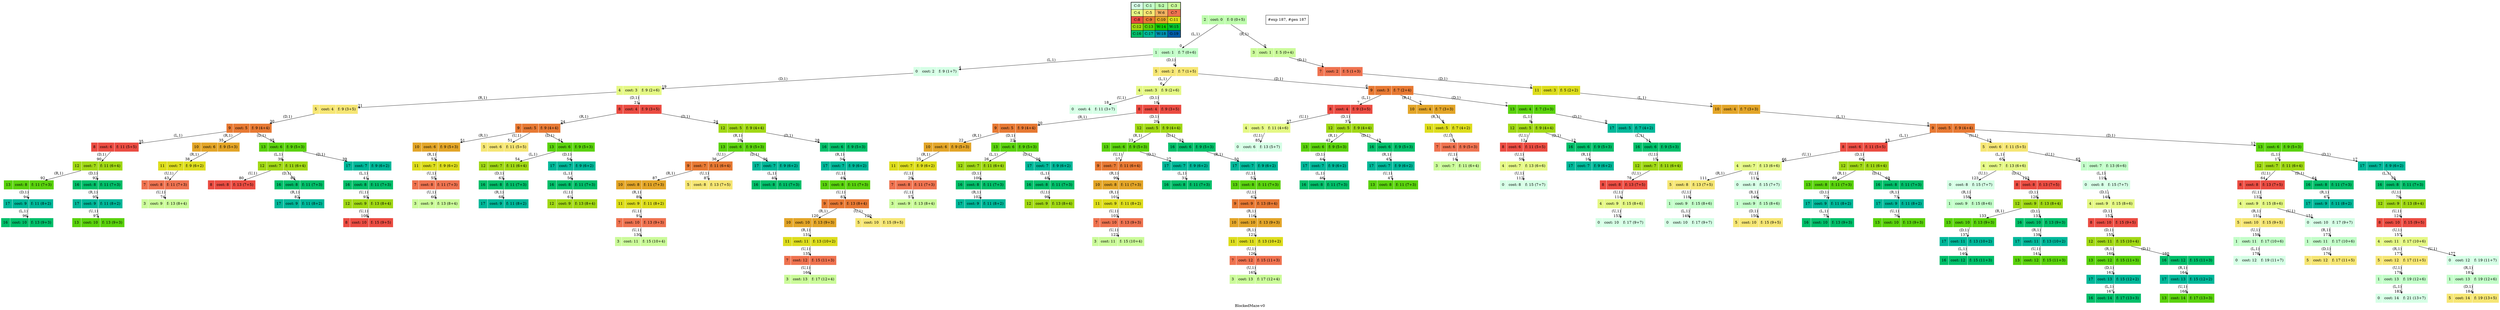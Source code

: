digraph BlockedMaze { label="BlockedMaze-v0"
subgraph MAP {label=Map;map [shape=plaintext label=<<table border="1" cellpadding="5" cellspacing="0" cellborder="1"><tr><td bgcolor="0.39803922 0.15947579 0.99679532 1.        ">C:0</td><td bgcolor="0.35098039 0.23194764 0.99315867 1.        ">C:1</td><td bgcolor="0.29607843 0.31486959 0.98720184 1.        ">S:2</td><td bgcolor="0.24901961 0.38410575 0.98063477 1.        ">C:3</td></tr><tr><td bgcolor="0.19411765 0.46220388 0.97128103 1.        ">C:4</td><td bgcolor="0.14705882 0.52643216 0.96182564 1.        ">C:5</td><td bgcolor="0.09215686 0.59770746 0.94913494 1.        ">W:6</td><td bgcolor="0.0372549  0.66454018 0.93467977 1.        ">C:7</td></tr><tr><td bgcolor="0.00980392 0.71791192 0.92090552 1.        ">C:8</td><td bgcolor="0.06470588 0.77520398 0.9032472  1.        ">C:9</td><td bgcolor="0.11176471 0.81974048 0.88677369 1.        ">C:10</td><td bgcolor="0.16666667 0.8660254  0.8660254  1.        ">C:11</td></tr><tr><td bgcolor="0.21372549 0.9005867  0.84695821 1.        ">C:12</td><td bgcolor="0.26862745 0.93467977 0.82325295 1.        ">C:13</td><td bgcolor="0.32352941 0.96182564 0.79801723 1.        ">W:14</td><td bgcolor="0.37058824 0.97940977 0.77520398 1.        ">W:15</td></tr><tr><td bgcolor="0.4254902  0.99315867 0.74725253 1.        ">C:16</td><td bgcolor="0.47254902 0.99907048 0.72218645 1.        ">C:17</td><td bgcolor="0.52745098 0.99907048 0.69169844 1.        ">W:18</td><td bgcolor="0.5745098  0.99315867 0.66454018 1.        ">G:19</td></tr></table>>]} 
nodesep=1 ranksep=0.5 node [shape=record] edge [arrowsize=0.7] 
"0_2" [label="<f0>2 |<f1> cost: 0 |<f2> f: 0 (0+5)", style=filled color=white fillcolor="0.29607843 0.31486959 0.98720184 1.        "]
"0_2.1-0" [label="<f0>1 |<f1> cost: 1 |<f2> f: 7 (0+6)", style=filled color=white fillcolor="0.35098039 0.23194764 0.99315867 1.        "] "0_2" -> "0_2.1-0" [xlabel="(L,1)" headlabel=0]; 
"0_2.3-1" [label="<f0>3 |<f1> cost: 1 |<f2> f: 5 (0+4)", style=filled color=white fillcolor="0.24901961 0.38410575 0.98063477 1.        "] "0_2" -> "0_2.3-1" [xlabel="(R,1)" headlabel=0]; 
"0_2.3.7-3" [label="<f0>7 |<f1> cost: 2 |<f2> f: 5 (1+3)", style=filled color=white fillcolor="0.0372549  0.66454018 0.93467977 1.        "] "0_2.3-1" -> "0_2.3.7-3" [xlabel="(D,1)" headlabel=1]; 
"0_2.3.7.11-3" [label="<f0>11 |<f1> cost: 3 |<f2> f: 5 (2+2)", style=filled color=white fillcolor="0.16666667 0.8660254  0.8660254  1.        "] "0_2.3.7-3" -> "0_2.3.7.11-3" [xlabel="(D,1)" headlabel=2]; 
"0_2.3.7.11.10-0" [label="<f0>10 |<f1> cost: 4 |<f2> f: 7 (3+3)", style=filled color=white fillcolor="0.11176471 0.81974048 0.88677369 1.        "] "0_2.3.7.11-3" -> "0_2.3.7.11.10-0" [xlabel="(L,1)" headlabel=3]; 
"0_2.1.0-0" [label="<f0>0 |<f1> cost: 2 |<f2> f: 9 (1+7)", style=filled color=white fillcolor="0.39803922 0.15947579 0.99679532 1.        "] "0_2.1-0" -> "0_2.1.0-0" [xlabel="(L,1)" headlabel=4]; 
"0_2.1.5-3" [label="<f0>5 |<f1> cost: 2 |<f2> f: 7 (1+5)", style=filled color=white fillcolor="0.14705882 0.52643216 0.96182564 1.        "] "0_2.1-0" -> "0_2.1.5-3" [xlabel="(D,1)" headlabel=4]; 
"0_2.3.7.11.10.9-0" [label="<f0>9 |<f1> cost: 5 |<f2> f: 9 (4+4)", style=filled color=white fillcolor="0.06470588 0.77520398 0.9032472  1.        "] "0_2.3.7.11.10-0" -> "0_2.3.7.11.10.9-0" [xlabel="(L,1)" headlabel=5]; 
"0_2.1.5.4-0" [label="<f0>4 |<f1> cost: 3 |<f2> f: 9 (2+6)", style=filled color=white fillcolor="0.19411765 0.46220388 0.97128103 1.        "] "0_2.1.5-3" -> "0_2.1.5.4-0" [xlabel="(L,1)" headlabel=6]; 
"0_2.1.5.9-3" [label="<f0>9 |<f1> cost: 3 |<f2> f: 7 (2+4)", style=filled color=white fillcolor="0.06470588 0.77520398 0.9032472  1.        "] "0_2.1.5-3" -> "0_2.1.5.9-3" [xlabel="(D,1)" headlabel=6]; 
"0_2.1.5.9.8-0" [label="<f0>8 |<f1> cost: 4 |<f2> f: 9 (3+5)", style=filled color=white fillcolor="0.00980392 0.71791192 0.92090552 1.        "] "0_2.1.5.9-3" -> "0_2.1.5.9.8-0" [xlabel="(L,1)" headlabel=7]; 
"0_2.1.5.9.10-1" [label="<f0>10 |<f1> cost: 4 |<f2> f: 7 (3+3)", style=filled color=white fillcolor="0.11176471 0.81974048 0.88677369 1.        "] "0_2.1.5.9-3" -> "0_2.1.5.9.10-1" [xlabel="(R,1)" headlabel=7]; 
"0_2.1.5.9.13-3" [label="<f0>13 |<f1> cost: 4 |<f2> f: 7 (3+3)", style=filled color=white fillcolor="0.26862745 0.93467977 0.82325295 1.        "] "0_2.1.5.9-3" -> "0_2.1.5.9.13-3" [xlabel="(D,1)" headlabel=7]; 
"0_2.1.5.9.10.11-1" [label="<f0>11 |<f1> cost: 5 |<f2> f: 7 (4+2)", style=filled color=white fillcolor="0.16666667 0.8660254  0.8660254  1.        "] "0_2.1.5.9.10-1" -> "0_2.1.5.9.10.11-1" [xlabel="(R,1)" headlabel=8]; 
"0_2.1.5.9.13.12-0" [label="<f0>12 |<f1> cost: 5 |<f2> f: 9 (4+4)", style=filled color=white fillcolor="0.21372549 0.9005867  0.84695821 1.        "] "0_2.1.5.9.13-3" -> "0_2.1.5.9.13.12-0" [xlabel="(L,1)" headlabel=9]; 
"0_2.1.5.9.13.17-3" [label="<f0>17 |<f1> cost: 5 |<f2> f: 7 (4+2)", style=filled color=white fillcolor="0.47254902 0.99907048 0.72218645 1.        "] "0_2.1.5.9.13-3" -> "0_2.1.5.9.13.17-3" [xlabel="(D,1)" headlabel=9]; 
"0_2.1.5.9.10.11.7-2" [label="<f0>7 |<f1> cost: 6 |<f2> f: 9 (5+3)", style=filled color=white fillcolor="0.0372549  0.66454018 0.93467977 1.        "] "0_2.1.5.9.10.11-1" -> "0_2.1.5.9.10.11.7-2" [xlabel="(U,1)" headlabel=10]; 
"0_2.1.5.9.13.17.16-0" [label="<f0>16 |<f1> cost: 6 |<f2> f: 9 (5+3)", style=filled color=white fillcolor="0.4254902  0.99315867 0.74725253 1.        "] "0_2.1.5.9.13.17-3" -> "0_2.1.5.9.13.17.16-0" [xlabel="(L,1)" headlabel=11]; 
"0_2.1.5.9.13.12.8-2" [label="<f0>8 |<f1> cost: 6 |<f2> f: 11 (5+5)", style=filled color=white fillcolor="0.00980392 0.71791192 0.92090552 1.        "] "0_2.1.5.9.13.12-0" -> "0_2.1.5.9.13.12.8-2" [xlabel="(U,1)" headlabel=12]; 
"0_2.1.5.9.13.12.16-3" [label="<f0>16 |<f1> cost: 6 |<f2> f: 9 (5+3)", style=filled color=white fillcolor="0.4254902  0.99315867 0.74725253 1.        "] "0_2.1.5.9.13.12-0" -> "0_2.1.5.9.13.12.16-3" [xlabel="(D,1)" headlabel=12]; 
"0_2.3.7.11.10.9.8-0" [label="<f0>8 |<f1> cost: 6 |<f2> f: 11 (5+5)", style=filled color=white fillcolor="0.00980392 0.71791192 0.92090552 1.        "] "0_2.3.7.11.10.9-0" -> "0_2.3.7.11.10.9.8-0" [xlabel="(L,1)" headlabel=13]; 
"0_2.3.7.11.10.9.5-2" [label="<f0>5 |<f1> cost: 6 |<f2> f: 11 (5+5)", style=filled color=white fillcolor="0.14705882 0.52643216 0.96182564 1.        "] "0_2.3.7.11.10.9-0" -> "0_2.3.7.11.10.9.5-2" [xlabel="(U,1)" headlabel=13]; 
"0_2.3.7.11.10.9.13-3" [label="<f0>13 |<f1> cost: 6 |<f2> f: 9 (5+3)", style=filled color=white fillcolor="0.26862745 0.93467977 0.82325295 1.        "] "0_2.3.7.11.10.9-0" -> "0_2.3.7.11.10.9.13-3" [xlabel="(D,1)" headlabel=13]; 
"0_2.1.5.9.10.11.7.3-2" [label="<f0>3 |<f1> cost: 7 |<f2> f: 11 (6+4)", style=filled color=white fillcolor="0.24901961 0.38410575 0.98063477 1.        "] "0_2.1.5.9.10.11.7-2" -> "0_2.1.5.9.10.11.7.3-2" [xlabel="(U,1)" headlabel=14]; 
"0_2.1.5.9.13.17.16.12-2" [label="<f0>12 |<f1> cost: 7 |<f2> f: 11 (6+4)", style=filled color=white fillcolor="0.21372549 0.9005867  0.84695821 1.        "] "0_2.1.5.9.13.17.16-0" -> "0_2.1.5.9.13.17.16.12-2" [xlabel="(U,1)" headlabel=15]; 
"0_2.1.5.9.13.12.16.17-1" [label="<f0>17 |<f1> cost: 7 |<f2> f: 9 (6+2)", style=filled color=white fillcolor="0.47254902 0.99907048 0.72218645 1.        "] "0_2.1.5.9.13.12.16-3" -> "0_2.1.5.9.13.12.16.17-1" [xlabel="(R,1)" headlabel=16]; 
"0_2.3.7.11.10.9.13.12-0" [label="<f0>12 |<f1> cost: 7 |<f2> f: 11 (6+4)", style=filled color=white fillcolor="0.21372549 0.9005867  0.84695821 1.        "] "0_2.3.7.11.10.9.13-3" -> "0_2.3.7.11.10.9.13.12-0" [xlabel="(L,1)" headlabel=17]; 
"0_2.3.7.11.10.9.13.17-3" [label="<f0>17 |<f1> cost: 7 |<f2> f: 9 (6+2)", style=filled color=white fillcolor="0.47254902 0.99907048 0.72218645 1.        "] "0_2.3.7.11.10.9.13-3" -> "0_2.3.7.11.10.9.13.17-3" [xlabel="(D,1)" headlabel=17]; 
"0_2.1.5.4.0-2" [label="<f0>0 |<f1> cost: 4 |<f2> f: 11 (3+7)", style=filled color=white fillcolor="0.39803922 0.15947579 0.99679532 1.        "] "0_2.1.5.4-0" -> "0_2.1.5.4.0-2" [xlabel="(U,1)" headlabel=18]; 
"0_2.1.5.4.8-3" [label="<f0>8 |<f1> cost: 4 |<f2> f: 9 (3+5)", style=filled color=white fillcolor="0.00980392 0.71791192 0.92090552 1.        "] "0_2.1.5.4-0" -> "0_2.1.5.4.8-3" [xlabel="(D,1)" headlabel=18]; 
"0_2.1.0.4-3" [label="<f0>4 |<f1> cost: 3 |<f2> f: 9 (2+6)", style=filled color=white fillcolor="0.19411765 0.46220388 0.97128103 1.        "] "0_2.1.0-0" -> "0_2.1.0.4-3" [xlabel="(D,1)" headlabel=19]; 
"0_2.1.5.4.8.9-1" [label="<f0>9 |<f1> cost: 5 |<f2> f: 9 (4+4)", style=filled color=white fillcolor="0.06470588 0.77520398 0.9032472  1.        "] "0_2.1.5.4.8-3" -> "0_2.1.5.4.8.9-1" [xlabel="(R,1)" headlabel=20]; 
"0_2.1.5.4.8.12-3" [label="<f0>12 |<f1> cost: 5 |<f2> f: 9 (4+4)", style=filled color=white fillcolor="0.21372549 0.9005867  0.84695821 1.        "] "0_2.1.5.4.8-3" -> "0_2.1.5.4.8.12-3" [xlabel="(D,1)" headlabel=20]; 
"0_2.1.0.4.5-1" [label="<f0>5 |<f1> cost: 4 |<f2> f: 9 (3+5)", style=filled color=white fillcolor="0.14705882 0.52643216 0.96182564 1.        "] "0_2.1.0.4-3" -> "0_2.1.0.4.5-1" [xlabel="(R,1)" headlabel=21]; 
"0_2.1.0.4.8-3" [label="<f0>8 |<f1> cost: 4 |<f2> f: 9 (3+5)", style=filled color=white fillcolor="0.00980392 0.71791192 0.92090552 1.        "] "0_2.1.0.4-3" -> "0_2.1.0.4.8-3" [xlabel="(D,1)" headlabel=21]; 
"0_2.1.5.4.8.9.10-1" [label="<f0>10 |<f1> cost: 6 |<f2> f: 9 (5+3)", style=filled color=white fillcolor="0.11176471 0.81974048 0.88677369 1.        "] "0_2.1.5.4.8.9-1" -> "0_2.1.5.4.8.9.10-1" [xlabel="(R,1)" headlabel=22]; 
"0_2.1.5.4.8.9.13-3" [label="<f0>13 |<f1> cost: 6 |<f2> f: 9 (5+3)", style=filled color=white fillcolor="0.26862745 0.93467977 0.82325295 1.        "] "0_2.1.5.4.8.9-1" -> "0_2.1.5.4.8.9.13-3" [xlabel="(D,1)" headlabel=22]; 
"0_2.1.5.4.8.12.13-1" [label="<f0>13 |<f1> cost: 6 |<f2> f: 9 (5+3)", style=filled color=white fillcolor="0.26862745 0.93467977 0.82325295 1.        "] "0_2.1.5.4.8.12-3" -> "0_2.1.5.4.8.12.13-1" [xlabel="(R,1)" headlabel=23]; 
"0_2.1.5.4.8.12.16-3" [label="<f0>16 |<f1> cost: 6 |<f2> f: 9 (5+3)", style=filled color=white fillcolor="0.4254902  0.99315867 0.74725253 1.        "] "0_2.1.5.4.8.12-3" -> "0_2.1.5.4.8.12.16-3" [xlabel="(D,1)" headlabel=23]; 
"0_2.1.0.4.8.9-1" [label="<f0>9 |<f1> cost: 5 |<f2> f: 9 (4+4)", style=filled color=white fillcolor="0.06470588 0.77520398 0.9032472  1.        "] "0_2.1.0.4.8-3" -> "0_2.1.0.4.8.9-1" [xlabel="(R,1)" headlabel=24]; 
"0_2.1.0.4.8.12-3" [label="<f0>12 |<f1> cost: 5 |<f2> f: 9 (4+4)", style=filled color=white fillcolor="0.21372549 0.9005867  0.84695821 1.        "] "0_2.1.0.4.8-3" -> "0_2.1.0.4.8.12-3" [xlabel="(D,1)" headlabel=24]; 
"0_2.1.5.4.8.9.10.11-1" [label="<f0>11 |<f1> cost: 7 |<f2> f: 9 (6+2)", style=filled color=white fillcolor="0.16666667 0.8660254  0.8660254  1.        "] "0_2.1.5.4.8.9.10-1" -> "0_2.1.5.4.8.9.10.11-1" [xlabel="(R,1)" headlabel=25]; 
"0_2.1.5.4.8.9.13.12-0" [label="<f0>12 |<f1> cost: 7 |<f2> f: 11 (6+4)", style=filled color=white fillcolor="0.21372549 0.9005867  0.84695821 1.        "] "0_2.1.5.4.8.9.13-3" -> "0_2.1.5.4.8.9.13.12-0" [xlabel="(L,1)" headlabel=26]; 
"0_2.1.5.4.8.9.13.17-3" [label="<f0>17 |<f1> cost: 7 |<f2> f: 9 (6+2)", style=filled color=white fillcolor="0.47254902 0.99907048 0.72218645 1.        "] "0_2.1.5.4.8.9.13-3" -> "0_2.1.5.4.8.9.13.17-3" [xlabel="(D,1)" headlabel=26]; 
"0_2.1.5.4.8.12.13.9-2" [label="<f0>9 |<f1> cost: 7 |<f2> f: 11 (6+4)", style=filled color=white fillcolor="0.06470588 0.77520398 0.9032472  1.        "] "0_2.1.5.4.8.12.13-1" -> "0_2.1.5.4.8.12.13.9-2" [xlabel="(U,1)" headlabel=27]; 
"0_2.1.5.4.8.12.13.17-3" [label="<f0>17 |<f1> cost: 7 |<f2> f: 9 (6+2)", style=filled color=white fillcolor="0.47254902 0.99907048 0.72218645 1.        "] "0_2.1.5.4.8.12.13-1" -> "0_2.1.5.4.8.12.13.17-3" [xlabel="(D,1)" headlabel=27]; 
"0_2.1.0.4.8.12.13-1" [label="<f0>13 |<f1> cost: 6 |<f2> f: 9 (5+3)", style=filled color=white fillcolor="0.26862745 0.93467977 0.82325295 1.        "] "0_2.1.0.4.8.12-3" -> "0_2.1.0.4.8.12.13-1" [xlabel="(R,1)" headlabel=28]; 
"0_2.1.0.4.8.12.16-3" [label="<f0>16 |<f1> cost: 6 |<f2> f: 9 (5+3)", style=filled color=white fillcolor="0.4254902  0.99315867 0.74725253 1.        "] "0_2.1.0.4.8.12-3" -> "0_2.1.0.4.8.12.16-3" [xlabel="(D,1)" headlabel=28]; 
"0_2.1.5.4.8.9.10.11.7-2" [label="<f0>7 |<f1> cost: 8 |<f2> f: 11 (7+3)", style=filled color=white fillcolor="0.0372549  0.66454018 0.93467977 1.        "] "0_2.1.5.4.8.9.10.11-1" -> "0_2.1.5.4.8.9.10.11.7-2" [xlabel="(U,1)" headlabel=29]; 
"0_2.1.0.4.5.9-3" [label="<f0>9 |<f1> cost: 5 |<f2> f: 9 (4+4)", style=filled color=white fillcolor="0.06470588 0.77520398 0.9032472  1.        "] "0_2.1.0.4.5-1" -> "0_2.1.0.4.5.9-3" [xlabel="(D,1)" headlabel=30]; 
"0_2.1.5.4.8.12.13.17.16-0" [label="<f0>16 |<f1> cost: 8 |<f2> f: 11 (7+3)", style=filled color=white fillcolor="0.4254902  0.99315867 0.74725253 1.        "] "0_2.1.5.4.8.12.13.17-3" -> "0_2.1.5.4.8.12.13.17.16-0" [xlabel="(L,1)" headlabel=31]; 
"0_2.3.7.11.10.9.13.17.16-0" [label="<f0>16 |<f1> cost: 8 |<f2> f: 11 (7+3)", style=filled color=white fillcolor="0.4254902  0.99315867 0.74725253 1.        "] "0_2.3.7.11.10.9.13.17-3" -> "0_2.3.7.11.10.9.13.17.16-0" [xlabel="(L,1)" headlabel=33]; 
"0_2.1.0.4.8.12.16.17-1" [label="<f0>17 |<f1> cost: 7 |<f2> f: 9 (6+2)", style=filled color=white fillcolor="0.47254902 0.99907048 0.72218645 1.        "] "0_2.1.0.4.8.12.16-3" -> "0_2.1.0.4.8.12.16.17-1" [xlabel="(R,1)" headlabel=34]; 
"0_2.1.0.4.5.9.8-0" [label="<f0>8 |<f1> cost: 6 |<f2> f: 11 (5+5)", style=filled color=white fillcolor="0.00980392 0.71791192 0.92090552 1.        "] "0_2.1.0.4.5.9-3" -> "0_2.1.0.4.5.9.8-0" [xlabel="(L,1)" headlabel=35]; 
"0_2.1.0.4.5.9.10-1" [label="<f0>10 |<f1> cost: 6 |<f2> f: 9 (5+3)", style=filled color=white fillcolor="0.11176471 0.81974048 0.88677369 1.        "] "0_2.1.0.4.5.9-3" -> "0_2.1.0.4.5.9.10-1" [xlabel="(R,1)" headlabel=35]; 
"0_2.1.0.4.5.9.13-3" [label="<f0>13 |<f1> cost: 6 |<f2> f: 9 (5+3)", style=filled color=white fillcolor="0.26862745 0.93467977 0.82325295 1.        "] "0_2.1.0.4.5.9-3" -> "0_2.1.0.4.5.9.13-3" [xlabel="(D,1)" headlabel=35]; 
"0_2.1.0.4.8.12.13.9-2" [label="<f0>9 |<f1> cost: 7 |<f2> f: 11 (6+4)", style=filled color=white fillcolor="0.06470588 0.77520398 0.9032472  1.        "] "0_2.1.0.4.8.12.13-1" -> "0_2.1.0.4.8.12.13.9-2" [xlabel="(U,1)" headlabel=36]; 
"0_2.1.0.4.8.12.13.17-3" [label="<f0>17 |<f1> cost: 7 |<f2> f: 9 (6+2)", style=filled color=white fillcolor="0.47254902 0.99907048 0.72218645 1.        "] "0_2.1.0.4.8.12.13-1" -> "0_2.1.0.4.8.12.13.17-3" [xlabel="(D,1)" headlabel=36]; 
"0_2.1.5.9.8.4-2" [label="<f0>4 |<f1> cost: 5 |<f2> f: 11 (4+6)", style=filled color=white fillcolor="0.19411765 0.46220388 0.97128103 1.        "] "0_2.1.5.9.8-0" -> "0_2.1.5.9.8.4-2" [xlabel="(U,1)" headlabel=37]; 
"0_2.1.5.9.8.12-3" [label="<f0>12 |<f1> cost: 5 |<f2> f: 9 (4+4)", style=filled color=white fillcolor="0.21372549 0.9005867  0.84695821 1.        "] "0_2.1.5.9.8-0" -> "0_2.1.5.9.8.12-3" [xlabel="(D,1)" headlabel=37]; 
"0_2.1.0.4.5.9.10.11-1" [label="<f0>11 |<f1> cost: 7 |<f2> f: 9 (6+2)", style=filled color=white fillcolor="0.16666667 0.8660254  0.8660254  1.        "] "0_2.1.0.4.5.9.10-1" -> "0_2.1.0.4.5.9.10.11-1" [xlabel="(R,1)" headlabel=38]; 
"0_2.1.0.4.5.9.13.12-0" [label="<f0>12 |<f1> cost: 7 |<f2> f: 11 (6+4)", style=filled color=white fillcolor="0.21372549 0.9005867  0.84695821 1.        "] "0_2.1.0.4.5.9.13-3" -> "0_2.1.0.4.5.9.13.12-0" [xlabel="(L,1)" headlabel=39]; 
"0_2.1.0.4.5.9.13.17-3" [label="<f0>17 |<f1> cost: 7 |<f2> f: 9 (6+2)", style=filled color=white fillcolor="0.47254902 0.99907048 0.72218645 1.        "] "0_2.1.0.4.5.9.13-3" -> "0_2.1.0.4.5.9.13.17-3" [xlabel="(D,1)" headlabel=39]; 
"0_2.1.0.4.8.12.13.17.16-0" [label="<f0>16 |<f1> cost: 8 |<f2> f: 11 (7+3)", style=filled color=white fillcolor="0.4254902  0.99315867 0.74725253 1.        "] "0_2.1.0.4.8.12.13.17-3" -> "0_2.1.0.4.8.12.13.17.16-0" [xlabel="(L,1)" headlabel=40]; 
"0_2.1.0.4.5.9.13.17.16-0" [label="<f0>16 |<f1> cost: 8 |<f2> f: 11 (7+3)", style=filled color=white fillcolor="0.4254902  0.99315867 0.74725253 1.        "] "0_2.1.0.4.5.9.13.17-3" -> "0_2.1.0.4.5.9.13.17.16-0" [xlabel="(L,1)" headlabel=41]; 
"0_2.1.5.9.8.12.13-1" [label="<f0>13 |<f1> cost: 6 |<f2> f: 9 (5+3)", style=filled color=white fillcolor="0.26862745 0.93467977 0.82325295 1.        "] "0_2.1.5.9.8.12-3" -> "0_2.1.5.9.8.12.13-1" [xlabel="(R,1)" headlabel=42]; 
"0_2.1.5.9.8.12.16-3" [label="<f0>16 |<f1> cost: 6 |<f2> f: 9 (5+3)", style=filled color=white fillcolor="0.4254902  0.99315867 0.74725253 1.        "] "0_2.1.5.9.8.12-3" -> "0_2.1.5.9.8.12.16-3" [xlabel="(D,1)" headlabel=42]; 
"0_2.1.0.4.5.9.10.11.7-2" [label="<f0>7 |<f1> cost: 8 |<f2> f: 11 (7+3)", style=filled color=white fillcolor="0.0372549  0.66454018 0.93467977 1.        "] "0_2.1.0.4.5.9.10.11-1" -> "0_2.1.0.4.5.9.10.11.7-2" [xlabel="(U,1)" headlabel=43]; 
"0_2.1.5.9.8.12.13.17-3" [label="<f0>17 |<f1> cost: 7 |<f2> f: 9 (6+2)", style=filled color=white fillcolor="0.47254902 0.99907048 0.72218645 1.        "] "0_2.1.5.9.8.12.13-1" -> "0_2.1.5.9.8.12.13.17-3" [xlabel="(D,1)" headlabel=44]; 
"0_2.1.5.9.8.12.16.17-1" [label="<f0>17 |<f1> cost: 7 |<f2> f: 9 (6+2)", style=filled color=white fillcolor="0.47254902 0.99907048 0.72218645 1.        "] "0_2.1.5.9.8.12.16-3" -> "0_2.1.5.9.8.12.16.17-1" [xlabel="(R,1)" headlabel=45]; 
"0_2.1.5.9.8.12.13.17.16-0" [label="<f0>16 |<f1> cost: 8 |<f2> f: 11 (7+3)", style=filled color=white fillcolor="0.4254902  0.99315867 0.74725253 1.        "] "0_2.1.5.9.8.12.13.17-3" -> "0_2.1.5.9.8.12.13.17.16-0" [xlabel="(L,1)" headlabel=46]; 
"0_2.1.5.9.8.12.16.17.13-2" [label="<f0>13 |<f1> cost: 8 |<f2> f: 11 (7+3)", style=filled color=white fillcolor="0.26862745 0.93467977 0.82325295 1.        "] "0_2.1.5.9.8.12.16.17-1" -> "0_2.1.5.9.8.12.16.17.13-2" [xlabel="(U,1)" headlabel=47]; 
"0_2.1.5.4.8.9.13.17.16-0" [label="<f0>16 |<f1> cost: 8 |<f2> f: 11 (7+3)", style=filled color=white fillcolor="0.4254902  0.99315867 0.74725253 1.        "] "0_2.1.5.4.8.9.13.17-3" -> "0_2.1.5.4.8.9.13.17.16-0" [xlabel="(L,1)" headlabel=48]; 
"0_2.1.0.4.8.12.16.17.13-2" [label="<f0>13 |<f1> cost: 8 |<f2> f: 11 (7+3)", style=filled color=white fillcolor="0.26862745 0.93467977 0.82325295 1.        "] "0_2.1.0.4.8.12.16.17-1" -> "0_2.1.0.4.8.12.16.17.13-2" [xlabel="(U,1)" headlabel=49]; 
"0_2.1.5.4.8.12.16.17-1" [label="<f0>17 |<f1> cost: 7 |<f2> f: 9 (6+2)", style=filled color=white fillcolor="0.47254902 0.99907048 0.72218645 1.        "] "0_2.1.5.4.8.12.16-3" -> "0_2.1.5.4.8.12.16.17-1" [xlabel="(R,1)" headlabel=50]; 
"0_2.1.0.4.8.9.10-1" [label="<f0>10 |<f1> cost: 6 |<f2> f: 9 (5+3)", style=filled color=white fillcolor="0.11176471 0.81974048 0.88677369 1.        "] "0_2.1.0.4.8.9-1" -> "0_2.1.0.4.8.9.10-1" [xlabel="(R,1)" headlabel=51]; 
"0_2.1.0.4.8.9.5-2" [label="<f0>5 |<f1> cost: 6 |<f2> f: 11 (5+5)", style=filled color=white fillcolor="0.14705882 0.52643216 0.96182564 1.        "] "0_2.1.0.4.8.9-1" -> "0_2.1.0.4.8.9.5-2" [xlabel="(U,1)" headlabel=51]; 
"0_2.1.0.4.8.9.13-3" [label="<f0>13 |<f1> cost: 6 |<f2> f: 9 (5+3)", style=filled color=white fillcolor="0.26862745 0.93467977 0.82325295 1.        "] "0_2.1.0.4.8.9-1" -> "0_2.1.0.4.8.9.13-3" [xlabel="(D,1)" headlabel=51]; 
"0_2.1.5.4.8.12.16.17.13-2" [label="<f0>13 |<f1> cost: 8 |<f2> f: 11 (7+3)", style=filled color=white fillcolor="0.26862745 0.93467977 0.82325295 1.        "] "0_2.1.5.4.8.12.16.17-1" -> "0_2.1.5.4.8.12.16.17.13-2" [xlabel="(U,1)" headlabel=52]; 
"0_2.1.0.4.8.9.10.11-1" [label="<f0>11 |<f1> cost: 7 |<f2> f: 9 (6+2)", style=filled color=white fillcolor="0.16666667 0.8660254  0.8660254  1.        "] "0_2.1.0.4.8.9.10-1" -> "0_2.1.0.4.8.9.10.11-1" [xlabel="(R,1)" headlabel=53]; 
"0_2.1.0.4.8.9.13.12-0" [label="<f0>12 |<f1> cost: 7 |<f2> f: 11 (6+4)", style=filled color=white fillcolor="0.21372549 0.9005867  0.84695821 1.        "] "0_2.1.0.4.8.9.13-3" -> "0_2.1.0.4.8.9.13.12-0" [xlabel="(L,1)" headlabel=54]; 
"0_2.1.0.4.8.9.13.17-3" [label="<f0>17 |<f1> cost: 7 |<f2> f: 9 (6+2)", style=filled color=white fillcolor="0.47254902 0.99907048 0.72218645 1.        "] "0_2.1.0.4.8.9.13-3" -> "0_2.1.0.4.8.9.13.17-3" [xlabel="(D,1)" headlabel=54]; 
"0_2.1.0.4.8.9.10.11.7-2" [label="<f0>7 |<f1> cost: 8 |<f2> f: 11 (7+3)", style=filled color=white fillcolor="0.0372549  0.66454018 0.93467977 1.        "] "0_2.1.0.4.8.9.10.11-1" -> "0_2.1.0.4.8.9.10.11.7-2" [xlabel="(U,1)" headlabel=55]; 
"0_2.1.0.4.8.9.13.17.16-0" [label="<f0>16 |<f1> cost: 8 |<f2> f: 11 (7+3)", style=filled color=white fillcolor="0.4254902  0.99315867 0.74725253 1.        "] "0_2.1.0.4.8.9.13.17-3" -> "0_2.1.0.4.8.9.13.17.16-0" [xlabel="(L,1)" headlabel=56]; 
"0_2.1.5.4.8.9.10.11.7.3-2" [label="<f0>3 |<f1> cost: 9 |<f2> f: 13 (8+4)", style=filled color=white fillcolor="0.24901961 0.38410575 0.98063477 1.        "] "0_2.1.5.4.8.9.10.11.7-2" -> "0_2.1.5.4.8.9.10.11.7.3-2" [xlabel="(U,1)" headlabel=57]; 
"0_2.1.5.9.13.12.8.4-2" [label="<f0>4 |<f1> cost: 7 |<f2> f: 13 (6+6)", style=filled color=white fillcolor="0.19411765 0.46220388 0.97128103 1.        "] "0_2.1.5.9.13.12.8-2" -> "0_2.1.5.9.13.12.8.4-2" [xlabel="(U,1)" headlabel=59]; 
"0_2.1.0.4.8.9.10.11.7.3-2" [label="<f0>3 |<f1> cost: 9 |<f2> f: 13 (8+4)", style=filled color=white fillcolor="0.24901961 0.38410575 0.98063477 1.        "] "0_2.1.0.4.8.9.10.11.7-2" -> "0_2.1.0.4.8.9.10.11.7.3-2" [xlabel="(U,1)" headlabel=60]; 
"0_2.1.0.4.8.9.13.17.16.12-2" [label="<f0>12 |<f1> cost: 9 |<f2> f: 13 (8+4)", style=filled color=white fillcolor="0.21372549 0.9005867  0.84695821 1.        "] "0_2.1.0.4.8.9.13.17.16-0" -> "0_2.1.0.4.8.9.13.17.16.12-2" [xlabel="(U,1)" headlabel=61]; 
"0_2.1.5.4.8.12.16.17.13.9-2" [label="<f0>9 |<f1> cost: 9 |<f2> f: 13 (8+4)", style=filled color=white fillcolor="0.06470588 0.77520398 0.9032472  1.        "] "0_2.1.5.4.8.12.16.17.13-2" -> "0_2.1.5.4.8.12.16.17.13.9-2" [xlabel="(U,1)" headlabel=62]; 
"0_2.1.0.4.8.9.13.12.16-3" [label="<f0>16 |<f1> cost: 8 |<f2> f: 11 (7+3)", style=filled color=white fillcolor="0.4254902  0.99315867 0.74725253 1.        "] "0_2.1.0.4.8.9.13.12-0" -> "0_2.1.0.4.8.9.13.12.16-3" [xlabel="(D,1)" headlabel=63]; 
"0_2.3.7.11.10.9.13.12.8-2" [label="<f0>8 |<f1> cost: 8 |<f2> f: 13 (7+5)", style=filled color=white fillcolor="0.00980392 0.71791192 0.92090552 1.        "] "0_2.3.7.11.10.9.13.12-0" -> "0_2.3.7.11.10.9.13.12.8-2" [xlabel="(U,1)" headlabel=64]; 
"0_2.3.7.11.10.9.13.12.16-3" [label="<f0>16 |<f1> cost: 8 |<f2> f: 11 (7+3)", style=filled color=white fillcolor="0.4254902  0.99315867 0.74725253 1.        "] "0_2.3.7.11.10.9.13.12-0" -> "0_2.3.7.11.10.9.13.12.16-3" [xlabel="(D,1)" headlabel=64]; 
"0_2.3.7.11.10.9.5.4-0" [label="<f0>4 |<f1> cost: 7 |<f2> f: 13 (6+6)", style=filled color=white fillcolor="0.19411765 0.46220388 0.97128103 1.        "] "0_2.3.7.11.10.9.5-2" -> "0_2.3.7.11.10.9.5.4-0" [xlabel="(L,1)" headlabel=65]; 
"0_2.3.7.11.10.9.5.1-2" [label="<f0>1 |<f1> cost: 7 |<f2> f: 13 (6+6)", style=filled color=white fillcolor="0.35098039 0.23194764 0.99315867 1.        "] "0_2.3.7.11.10.9.5-2" -> "0_2.3.7.11.10.9.5.1-2" [xlabel="(U,1)" headlabel=65]; 
"0_2.3.7.11.10.9.8.4-2" [label="<f0>4 |<f1> cost: 7 |<f2> f: 13 (6+6)", style=filled color=white fillcolor="0.19411765 0.46220388 0.97128103 1.        "] "0_2.3.7.11.10.9.8-0" -> "0_2.3.7.11.10.9.8.4-2" [xlabel="(U,1)" headlabel=66]; 
"0_2.3.7.11.10.9.8.12-3" [label="<f0>12 |<f1> cost: 7 |<f2> f: 11 (6+4)", style=filled color=white fillcolor="0.21372549 0.9005867  0.84695821 1.        "] "0_2.3.7.11.10.9.8-0" -> "0_2.3.7.11.10.9.8.12-3" [xlabel="(D,1)" headlabel=66]; 
"0_2.3.7.11.10.9.13.12.16.17-1" [label="<f0>17 |<f1> cost: 9 |<f2> f: 11 (8+2)", style=filled color=white fillcolor="0.47254902 0.99907048 0.72218645 1.        "] "0_2.3.7.11.10.9.13.12.16-3" -> "0_2.3.7.11.10.9.13.12.16.17-1" [xlabel="(R,1)" headlabel=67]; 
"0_2.1.0.4.8.9.13.12.16.17-1" [label="<f0>17 |<f1> cost: 9 |<f2> f: 11 (8+2)", style=filled color=white fillcolor="0.47254902 0.99907048 0.72218645 1.        "] "0_2.1.0.4.8.9.13.12.16-3" -> "0_2.1.0.4.8.9.13.12.16.17-1" [xlabel="(R,1)" headlabel=68]; 
"0_2.3.7.11.10.9.8.12.13-1" [label="<f0>13 |<f1> cost: 8 |<f2> f: 11 (7+3)", style=filled color=white fillcolor="0.26862745 0.93467977 0.82325295 1.        "] "0_2.3.7.11.10.9.8.12-3" -> "0_2.3.7.11.10.9.8.12.13-1" [xlabel="(R,1)" headlabel=69]; 
"0_2.3.7.11.10.9.8.12.16-3" [label="<f0>16 |<f1> cost: 8 |<f2> f: 11 (7+3)", style=filled color=white fillcolor="0.4254902  0.99315867 0.74725253 1.        "] "0_2.3.7.11.10.9.8.12-3" -> "0_2.3.7.11.10.9.8.12.16-3" [xlabel="(D,1)" headlabel=69]; 
"0_2.3.7.11.10.9.8.12.13.17-3" [label="<f0>17 |<f1> cost: 9 |<f2> f: 11 (8+2)", style=filled color=white fillcolor="0.47254902 0.99907048 0.72218645 1.        "] "0_2.3.7.11.10.9.8.12.13-1" -> "0_2.3.7.11.10.9.8.12.13.17-3" [xlabel="(D,1)" headlabel=72]; 
"0_2.3.7.11.10.9.8.12.16.17-1" [label="<f0>17 |<f1> cost: 9 |<f2> f: 11 (8+2)", style=filled color=white fillcolor="0.47254902 0.99907048 0.72218645 1.        "] "0_2.3.7.11.10.9.8.12.16-3" -> "0_2.3.7.11.10.9.8.12.16.17-1" [xlabel="(R,1)" headlabel=73]; 
"0_2.1.0.4.5.9.10.11.7.3-2" [label="<f0>3 |<f1> cost: 9 |<f2> f: 13 (8+4)", style=filled color=white fillcolor="0.24901961 0.38410575 0.98063477 1.        "] "0_2.1.0.4.5.9.10.11.7-2" -> "0_2.1.0.4.5.9.10.11.7.3-2" [xlabel="(U,1)" headlabel=74]; 
"0_2.3.7.11.10.9.8.12.13.17.16-0" [label="<f0>16 |<f1> cost: 10 |<f2> f: 13 (9+3)", style=filled color=white fillcolor="0.4254902  0.99315867 0.74725253 1.        "] "0_2.3.7.11.10.9.8.12.13.17-3" -> "0_2.3.7.11.10.9.8.12.13.17.16-0" [xlabel="(L,1)" headlabel=75]; 
"0_2.3.7.11.10.9.8.12.16.17.13-2" [label="<f0>13 |<f1> cost: 10 |<f2> f: 13 (9+3)", style=filled color=white fillcolor="0.26862745 0.93467977 0.82325295 1.        "] "0_2.3.7.11.10.9.8.12.16.17-1" -> "0_2.3.7.11.10.9.8.12.16.17.13-2" [xlabel="(U,1)" headlabel=76]; 
"0_2.1.5.9.13.17.16.12.8-2" [label="<f0>8 |<f1> cost: 8 |<f2> f: 13 (7+5)", style=filled color=white fillcolor="0.00980392 0.71791192 0.92090552 1.        "] "0_2.1.5.9.13.17.16.12-2" -> "0_2.1.5.9.13.17.16.12.8-2" [xlabel="(U,1)" headlabel=78]; 
"0_2.3.7.11.10.9.13.17.16.12-2" [label="<f0>12 |<f1> cost: 9 |<f2> f: 13 (8+4)", style=filled color=white fillcolor="0.21372549 0.9005867  0.84695821 1.        "] "0_2.3.7.11.10.9.13.17.16-0" -> "0_2.3.7.11.10.9.13.17.16.12-2" [xlabel="(U,1)" headlabel=79]; 
"0_2.1.0.4.5.9.13.12.8-2" [label="<f0>8 |<f1> cost: 8 |<f2> f: 13 (7+5)", style=filled color=white fillcolor="0.00980392 0.71791192 0.92090552 1.        "] "0_2.1.0.4.5.9.13.12-0" -> "0_2.1.0.4.5.9.13.12.8-2" [xlabel="(U,1)" headlabel=80]; 
"0_2.1.0.4.5.9.13.12.16-3" [label="<f0>16 |<f1> cost: 8 |<f2> f: 11 (7+3)", style=filled color=white fillcolor="0.4254902  0.99315867 0.74725253 1.        "] "0_2.1.0.4.5.9.13.12-0" -> "0_2.1.0.4.5.9.13.12.16-3" [xlabel="(D,1)" headlabel=80]; 
"0_2.1.0.4.5.9.13.12.16.17-1" [label="<f0>17 |<f1> cost: 9 |<f2> f: 11 (8+2)", style=filled color=white fillcolor="0.47254902 0.99907048 0.72218645 1.        "] "0_2.1.0.4.5.9.13.12.16-3" -> "0_2.1.0.4.5.9.13.12.16.17-1" [xlabel="(R,1)" headlabel=82]; 
"0_2.1.0.4.8.12.16.17.13.9-2" [label="<f0>9 |<f1> cost: 9 |<f2> f: 13 (8+4)", style=filled color=white fillcolor="0.06470588 0.77520398 0.9032472  1.        "] "0_2.1.0.4.8.12.16.17.13-2" -> "0_2.1.0.4.8.12.16.17.13.9-2" [xlabel="(U,1)" headlabel=83]; 
"0_2.1.5.9.8.4.0-2" [label="<f0>0 |<f1> cost: 6 |<f2> f: 13 (5+7)", style=filled color=white fillcolor="0.39803922 0.15947579 0.99679532 1.        "] "0_2.1.5.9.8.4-2" -> "0_2.1.5.9.8.4.0-2" [xlabel="(U,1)" headlabel=85]; 
"0_2.1.0.4.8.12.13.9.10-1" [label="<f0>10 |<f1> cost: 8 |<f2> f: 11 (7+3)", style=filled color=white fillcolor="0.11176471 0.81974048 0.88677369 1.        "] "0_2.1.0.4.8.12.13.9-2" -> "0_2.1.0.4.8.12.13.9.10-1" [xlabel="(R,1)" headlabel=87]; 
"0_2.1.0.4.8.12.13.9.5-2" [label="<f0>5 |<f1> cost: 8 |<f2> f: 13 (7+5)", style=filled color=white fillcolor="0.14705882 0.52643216 0.96182564 1.        "] "0_2.1.0.4.8.12.13.9-2" -> "0_2.1.0.4.8.12.13.9.5-2" [xlabel="(U,1)" headlabel=87]; 
"0_2.1.0.4.8.12.13.9.10.11-1" [label="<f0>11 |<f1> cost: 9 |<f2> f: 11 (8+2)", style=filled color=white fillcolor="0.16666667 0.8660254  0.8660254  1.        "] "0_2.1.0.4.8.12.13.9.10-1" -> "0_2.1.0.4.8.12.13.9.10.11-1" [xlabel="(R,1)" headlabel=89]; 
"0_2.1.0.4.5.9.8.12-3" [label="<f0>12 |<f1> cost: 7 |<f2> f: 11 (6+4)", style=filled color=white fillcolor="0.21372549 0.9005867  0.84695821 1.        "] "0_2.1.0.4.5.9.8-0" -> "0_2.1.0.4.5.9.8.12-3" [xlabel="(D,1)" headlabel=90]; 
"0_2.1.0.4.8.12.13.9.10.11.7-2" [label="<f0>7 |<f1> cost: 10 |<f2> f: 13 (9+3)", style=filled color=white fillcolor="0.0372549  0.66454018 0.93467977 1.        "] "0_2.1.0.4.8.12.13.9.10.11-1" -> "0_2.1.0.4.8.12.13.9.10.11.7-2" [xlabel="(U,1)" headlabel=91]; 
"0_2.1.0.4.5.9.8.12.13-1" [label="<f0>13 |<f1> cost: 8 |<f2> f: 11 (7+3)", style=filled color=white fillcolor="0.26862745 0.93467977 0.82325295 1.        "] "0_2.1.0.4.5.9.8.12-3" -> "0_2.1.0.4.5.9.8.12.13-1" [xlabel="(R,1)" headlabel=92]; 
"0_2.1.0.4.5.9.8.12.16-3" [label="<f0>16 |<f1> cost: 8 |<f2> f: 11 (7+3)", style=filled color=white fillcolor="0.4254902  0.99315867 0.74725253 1.        "] "0_2.1.0.4.5.9.8.12-3" -> "0_2.1.0.4.5.9.8.12.16-3" [xlabel="(D,1)" headlabel=92]; 
"0_2.1.0.4.5.9.13.17.16.12-2" [label="<f0>12 |<f1> cost: 9 |<f2> f: 13 (8+4)", style=filled color=white fillcolor="0.21372549 0.9005867  0.84695821 1.        "] "0_2.1.0.4.5.9.13.17.16-0" -> "0_2.1.0.4.5.9.13.17.16.12-2" [xlabel="(U,1)" headlabel=93]; 
"0_2.1.0.4.5.9.8.12.13.17-3" [label="<f0>17 |<f1> cost: 9 |<f2> f: 11 (8+2)", style=filled color=white fillcolor="0.47254902 0.99907048 0.72218645 1.        "] "0_2.1.0.4.5.9.8.12.13-1" -> "0_2.1.0.4.5.9.8.12.13.17-3" [xlabel="(D,1)" headlabel=94]; 
"0_2.1.0.4.5.9.8.12.16.17-1" [label="<f0>17 |<f1> cost: 9 |<f2> f: 11 (8+2)", style=filled color=white fillcolor="0.47254902 0.99907048 0.72218645 1.        "] "0_2.1.0.4.5.9.8.12.16-3" -> "0_2.1.0.4.5.9.8.12.16.17-1" [xlabel="(R,1)" headlabel=95]; 
"0_2.1.0.4.5.9.8.12.13.17.16-0" [label="<f0>16 |<f1> cost: 10 |<f2> f: 13 (9+3)", style=filled color=white fillcolor="0.4254902  0.99315867 0.74725253 1.        "] "0_2.1.0.4.5.9.8.12.13.17-3" -> "0_2.1.0.4.5.9.8.12.13.17.16-0" [xlabel="(L,1)" headlabel=96]; 
"0_2.1.0.4.5.9.8.12.16.17.13-2" [label="<f0>13 |<f1> cost: 10 |<f2> f: 13 (9+3)", style=filled color=white fillcolor="0.26862745 0.93467977 0.82325295 1.        "] "0_2.1.0.4.5.9.8.12.16.17-1" -> "0_2.1.0.4.5.9.8.12.16.17.13-2" [xlabel="(U,1)" headlabel=97]; 
"0_2.1.5.4.8.9.13.17.16.12-2" [label="<f0>12 |<f1> cost: 9 |<f2> f: 13 (8+4)", style=filled color=white fillcolor="0.21372549 0.9005867  0.84695821 1.        "] "0_2.1.5.4.8.9.13.17.16-0" -> "0_2.1.5.4.8.9.13.17.16.12-2" [xlabel="(U,1)" headlabel=98]; 
"0_2.1.5.4.8.12.13.9.10-1" [label="<f0>10 |<f1> cost: 8 |<f2> f: 11 (7+3)", style=filled color=white fillcolor="0.11176471 0.81974048 0.88677369 1.        "] "0_2.1.5.4.8.12.13.9-2" -> "0_2.1.5.4.8.12.13.9.10-1" [xlabel="(R,1)" headlabel=99]; 
"0_2.1.5.4.8.9.13.12.16-3" [label="<f0>16 |<f1> cost: 8 |<f2> f: 11 (7+3)", style=filled color=white fillcolor="0.4254902  0.99315867 0.74725253 1.        "] "0_2.1.5.4.8.9.13.12-0" -> "0_2.1.5.4.8.9.13.12.16-3" [xlabel="(D,1)" headlabel=100]; 
"0_2.1.5.4.8.12.13.9.10.11-1" [label="<f0>11 |<f1> cost: 9 |<f2> f: 11 (8+2)", style=filled color=white fillcolor="0.16666667 0.8660254  0.8660254  1.        "] "0_2.1.5.4.8.12.13.9.10-1" -> "0_2.1.5.4.8.12.13.9.10.11-1" [xlabel="(R,1)" headlabel=101]; 
"0_2.1.5.4.8.9.13.12.16.17-1" [label="<f0>17 |<f1> cost: 9 |<f2> f: 11 (8+2)", style=filled color=white fillcolor="0.47254902 0.99907048 0.72218645 1.        "] "0_2.1.5.4.8.9.13.12.16-3" -> "0_2.1.5.4.8.9.13.12.16.17-1" [xlabel="(R,1)" headlabel=102]; 
"0_2.1.5.4.8.12.13.9.10.11.7-2" [label="<f0>7 |<f1> cost: 10 |<f2> f: 13 (9+3)", style=filled color=white fillcolor="0.0372549  0.66454018 0.93467977 1.        "] "0_2.1.5.4.8.12.13.9.10.11-1" -> "0_2.1.5.4.8.12.13.9.10.11.7-2" [xlabel="(U,1)" headlabel=103]; 
"0_2.1.0.4.5.9.13.17.16.12.8-2" [label="<f0>8 |<f1> cost: 10 |<f2> f: 15 (9+5)", style=filled color=white fillcolor="0.00980392 0.71791192 0.92090552 1.        "] "0_2.1.0.4.5.9.13.17.16.12-2" -> "0_2.1.0.4.5.9.13.17.16.12.8-2" [xlabel="(U,1)" headlabel=108]; 
"0_2.3.7.11.10.9.8.4.5-1" [label="<f0>5 |<f1> cost: 8 |<f2> f: 13 (7+5)", style=filled color=white fillcolor="0.14705882 0.52643216 0.96182564 1.        "] "0_2.3.7.11.10.9.8.4-2" -> "0_2.3.7.11.10.9.8.4.5-1" [xlabel="(R,1)" headlabel=111]; 
"0_2.3.7.11.10.9.8.4.0-2" [label="<f0>0 |<f1> cost: 8 |<f2> f: 15 (7+7)", style=filled color=white fillcolor="0.39803922 0.15947579 0.99679532 1.        "] "0_2.3.7.11.10.9.8.4-2" -> "0_2.3.7.11.10.9.8.4.0-2" [xlabel="(U,1)" headlabel=111]; 
"0_2.1.5.9.13.12.8.4.0-2" [label="<f0>0 |<f1> cost: 8 |<f2> f: 15 (7+7)", style=filled color=white fillcolor="0.39803922 0.15947579 0.99679532 1.        "] "0_2.1.5.9.13.12.8.4-2" -> "0_2.1.5.9.13.12.8.4.0-2" [xlabel="(U,1)" headlabel=112]; 
"0_2.1.5.9.13.17.16.12.8.4-2" [label="<f0>4 |<f1> cost: 9 |<f2> f: 15 (8+6)", style=filled color=white fillcolor="0.19411765 0.46220388 0.97128103 1.        "] "0_2.1.5.9.13.17.16.12.8-2" -> "0_2.1.5.9.13.17.16.12.8.4-2" [xlabel="(U,1)" headlabel=114]; 
"0_2.1.5.4.8.12.16.17.13.9.10-1" [label="<f0>10 |<f1> cost: 10 |<f2> f: 13 (9+3)", style=filled color=white fillcolor="0.11176471 0.81974048 0.88677369 1.        "] "0_2.1.5.4.8.12.16.17.13.9-2" -> "0_2.1.5.4.8.12.16.17.13.9.10-1" [xlabel="(R,1)" headlabel=116]; 
"0_2.3.7.11.10.9.8.4.5.1-2" [label="<f0>1 |<f1> cost: 9 |<f2> f: 15 (8+6)", style=filled color=white fillcolor="0.35098039 0.23194764 0.99315867 1.        "] "0_2.3.7.11.10.9.8.4.5-1" -> "0_2.3.7.11.10.9.8.4.5.1-2" [xlabel="(U,1)" headlabel=118]; 
"0_2.3.7.11.10.9.5.1.0-0" [label="<f0>0 |<f1> cost: 8 |<f2> f: 15 (7+7)", style=filled color=white fillcolor="0.39803922 0.15947579 0.99679532 1.        "] "0_2.3.7.11.10.9.5.1-2" -> "0_2.3.7.11.10.9.5.1.0-0" [xlabel="(L,1)" headlabel=119]; 
"0_2.1.0.4.8.12.16.17.13.9.10-1" [label="<f0>10 |<f1> cost: 10 |<f2> f: 13 (9+3)", style=filled color=white fillcolor="0.11176471 0.81974048 0.88677369 1.        "] "0_2.1.0.4.8.12.16.17.13.9-2" -> "0_2.1.0.4.8.12.16.17.13.9.10-1" [xlabel="(R,1)" headlabel=120]; 
"0_2.1.0.4.8.12.16.17.13.9.5-2" [label="<f0>5 |<f1> cost: 10 |<f2> f: 15 (9+5)", style=filled color=white fillcolor="0.14705882 0.52643216 0.96182564 1.        "] "0_2.1.0.4.8.12.16.17.13.9-2" -> "0_2.1.0.4.8.12.16.17.13.9.5-2" [xlabel="(U,1)" headlabel=120]; 
"0_2.1.5.4.8.12.16.17.13.9.10.11-1" [label="<f0>11 |<f1> cost: 11 |<f2> f: 13 (10+2)", style=filled color=white fillcolor="0.16666667 0.8660254  0.8660254  1.        "] "0_2.1.5.4.8.12.16.17.13.9.10-1" -> "0_2.1.5.4.8.12.16.17.13.9.10.11-1" [xlabel="(R,1)" headlabel=121]; 
"0_2.1.5.4.8.12.13.9.10.11.7.3-2" [label="<f0>3 |<f1> cost: 11 |<f2> f: 15 (10+4)", style=filled color=white fillcolor="0.24901961 0.38410575 0.98063477 1.        "] "0_2.1.5.4.8.12.13.9.10.11.7-2" -> "0_2.1.5.4.8.12.13.9.10.11.7.3-2" [xlabel="(U,1)" headlabel=122]; 
"0_2.3.7.11.10.9.5.4.0-2" [label="<f0>0 |<f1> cost: 8 |<f2> f: 15 (7+7)", style=filled color=white fillcolor="0.39803922 0.15947579 0.99679532 1.        "] "0_2.3.7.11.10.9.5.4-0" -> "0_2.3.7.11.10.9.5.4.0-2" [xlabel="(U,1)" headlabel=123]; 
"0_2.3.7.11.10.9.5.4.8-3" [label="<f0>8 |<f1> cost: 8 |<f2> f: 13 (7+5)", style=filled color=white fillcolor="0.00980392 0.71791192 0.92090552 1.        "] "0_2.3.7.11.10.9.5.4-0" -> "0_2.3.7.11.10.9.5.4.8-3" [xlabel="(D,1)" headlabel=123]; 
"0_2.3.7.11.10.9.13.17.16.12.8-2" [label="<f0>8 |<f1> cost: 10 |<f2> f: 15 (9+5)", style=filled color=white fillcolor="0.00980392 0.71791192 0.92090552 1.        "] "0_2.3.7.11.10.9.13.17.16.12-2" -> "0_2.3.7.11.10.9.13.17.16.12.8-2" [xlabel="(U,1)" headlabel=124]; 
"0_2.1.5.4.8.12.16.17.13.9.10.11.7-2" [label="<f0>7 |<f1> cost: 12 |<f2> f: 15 (11+3)", style=filled color=white fillcolor="0.0372549  0.66454018 0.93467977 1.        "] "0_2.1.5.4.8.12.16.17.13.9.10.11-1" -> "0_2.1.5.4.8.12.16.17.13.9.10.11.7-2" [xlabel="(U,1)" headlabel=126]; 
"0_2.3.7.11.10.9.5.4.8.12-3" [label="<f0>12 |<f1> cost: 9 |<f2> f: 13 (8+4)", style=filled color=white fillcolor="0.21372549 0.9005867  0.84695821 1.        "] "0_2.3.7.11.10.9.5.4.8-3" -> "0_2.3.7.11.10.9.5.4.8.12-3" [xlabel="(D,1)" headlabel=128]; 
"0_2.1.0.4.8.12.13.9.10.11.7.3-2" [label="<f0>3 |<f1> cost: 11 |<f2> f: 15 (10+4)", style=filled color=white fillcolor="0.24901961 0.38410575 0.98063477 1.        "] "0_2.1.0.4.8.12.13.9.10.11.7-2" -> "0_2.1.0.4.8.12.13.9.10.11.7.3-2" [xlabel="(U,1)" headlabel=130]; 
"0_2.1.0.4.8.12.16.17.13.9.10.11-1" [label="<f0>11 |<f1> cost: 11 |<f2> f: 13 (10+2)", style=filled color=white fillcolor="0.16666667 0.8660254  0.8660254  1.        "] "0_2.1.0.4.8.12.16.17.13.9.10-1" -> "0_2.1.0.4.8.12.16.17.13.9.10.11-1" [xlabel="(R,1)" headlabel=131]; 
"0_2.3.7.11.10.9.13.12.8.4-2" [label="<f0>4 |<f1> cost: 9 |<f2> f: 15 (8+6)", style=filled color=white fillcolor="0.19411765 0.46220388 0.97128103 1.        "] "0_2.3.7.11.10.9.13.12.8-2" -> "0_2.3.7.11.10.9.13.12.8.4-2" [xlabel="(U,1)" headlabel=132]; 
"0_2.3.7.11.10.9.5.4.8.12.13-1" [label="<f0>13 |<f1> cost: 10 |<f2> f: 13 (9+3)", style=filled color=white fillcolor="0.26862745 0.93467977 0.82325295 1.        "] "0_2.3.7.11.10.9.5.4.8.12-3" -> "0_2.3.7.11.10.9.5.4.8.12.13-1" [xlabel="(R,1)" headlabel=133]; 
"0_2.3.7.11.10.9.5.4.8.12.16-3" [label="<f0>16 |<f1> cost: 10 |<f2> f: 13 (9+3)", style=filled color=white fillcolor="0.4254902  0.99315867 0.74725253 1.        "] "0_2.3.7.11.10.9.5.4.8.12-3" -> "0_2.3.7.11.10.9.5.4.8.12.16-3" [xlabel="(D,1)" headlabel=133]; 
"0_2.1.0.4.8.12.16.17.13.9.10.11.7-2" [label="<f0>7 |<f1> cost: 12 |<f2> f: 15 (11+3)", style=filled color=white fillcolor="0.0372549  0.66454018 0.93467977 1.        "] "0_2.1.0.4.8.12.16.17.13.9.10.11-1" -> "0_2.1.0.4.8.12.16.17.13.9.10.11.7-2" [xlabel="(U,1)" headlabel=135]; 
"0_2.3.7.11.10.9.5.4.8.12.13.17-3" [label="<f0>17 |<f1> cost: 11 |<f2> f: 13 (10+2)", style=filled color=white fillcolor="0.47254902 0.99907048 0.72218645 1.        "] "0_2.3.7.11.10.9.5.4.8.12.13-1" -> "0_2.3.7.11.10.9.5.4.8.12.13.17-3" [xlabel="(D,1)" headlabel=137]; 
"0_2.3.7.11.10.9.5.4.8.12.16.17-1" [label="<f0>17 |<f1> cost: 11 |<f2> f: 13 (10+2)", style=filled color=white fillcolor="0.47254902 0.99907048 0.72218645 1.        "] "0_2.3.7.11.10.9.5.4.8.12.16-3" -> "0_2.3.7.11.10.9.5.4.8.12.16.17-1" [xlabel="(R,1)" headlabel=138]; 
"0_2.3.7.11.10.9.5.4.8.12.13.17.16-0" [label="<f0>16 |<f1> cost: 12 |<f2> f: 15 (11+3)", style=filled color=white fillcolor="0.4254902  0.99315867 0.74725253 1.        "] "0_2.3.7.11.10.9.5.4.8.12.13.17-3" -> "0_2.3.7.11.10.9.5.4.8.12.13.17.16-0" [xlabel="(L,1)" headlabel=140]; 
"0_2.3.7.11.10.9.5.4.8.12.16.17.13-2" [label="<f0>13 |<f1> cost: 12 |<f2> f: 15 (11+3)", style=filled color=white fillcolor="0.26862745 0.93467977 0.82325295 1.        "] "0_2.3.7.11.10.9.5.4.8.12.16.17-1" -> "0_2.3.7.11.10.9.5.4.8.12.16.17.13-2" [xlabel="(U,1)" headlabel=141]; 
"0_2.3.7.11.10.9.8.4.0.1-1" [label="<f0>1 |<f1> cost: 9 |<f2> f: 15 (8+6)", style=filled color=white fillcolor="0.35098039 0.23194764 0.99315867 1.        "] "0_2.3.7.11.10.9.8.4.0-2" -> "0_2.3.7.11.10.9.8.4.0.1-1" [xlabel="(R,1)" headlabel=146]; 
"0_2.3.7.11.10.9.5.1.0.4-3" [label="<f0>4 |<f1> cost: 9 |<f2> f: 15 (8+6)", style=filled color=white fillcolor="0.19411765 0.46220388 0.97128103 1.        "] "0_2.3.7.11.10.9.5.1.0-0" -> "0_2.3.7.11.10.9.5.1.0.4-3" [xlabel="(D,1)" headlabel=148]; 
"0_2.3.7.11.10.9.8.4.5.1.0-0" [label="<f0>0 |<f1> cost: 10 |<f2> f: 17 (9+7)", style=filled color=white fillcolor="0.39803922 0.15947579 0.99679532 1.        "] "0_2.3.7.11.10.9.8.4.5.1-2" -> "0_2.3.7.11.10.9.8.4.5.1.0-0" [xlabel="(L,1)" headlabel=149]; 
"0_2.3.7.11.10.9.8.4.0.1.5-3" [label="<f0>5 |<f1> cost: 10 |<f2> f: 15 (9+5)", style=filled color=white fillcolor="0.14705882 0.52643216 0.96182564 1.        "] "0_2.3.7.11.10.9.8.4.0.1-1" -> "0_2.3.7.11.10.9.8.4.0.1.5-3" [xlabel="(D,1)" headlabel=150]; 
"0_2.3.7.11.10.9.13.12.8.4.5-1" [label="<f0>5 |<f1> cost: 10 |<f2> f: 15 (9+5)", style=filled color=white fillcolor="0.14705882 0.52643216 0.96182564 1.        "] "0_2.3.7.11.10.9.13.12.8.4-2" -> "0_2.3.7.11.10.9.13.12.8.4.5-1" [xlabel="(R,1)" headlabel=151]; 
"0_2.3.7.11.10.9.13.12.8.4.0-2" [label="<f0>0 |<f1> cost: 10 |<f2> f: 17 (9+7)", style=filled color=white fillcolor="0.39803922 0.15947579 0.99679532 1.        "] "0_2.3.7.11.10.9.13.12.8.4-2" -> "0_2.3.7.11.10.9.13.12.8.4.0-2" [xlabel="(U,1)" headlabel=151]; 
"0_2.3.7.11.10.9.5.1.0.4.8-3" [label="<f0>8 |<f1> cost: 10 |<f2> f: 15 (9+5)", style=filled color=white fillcolor="0.00980392 0.71791192 0.92090552 1.        "] "0_2.3.7.11.10.9.5.1.0.4-3" -> "0_2.3.7.11.10.9.5.1.0.4.8-3" [xlabel="(D,1)" headlabel=152]; 
"0_2.1.5.9.13.17.16.12.8.4.0-2" [label="<f0>0 |<f1> cost: 10 |<f2> f: 17 (9+7)", style=filled color=white fillcolor="0.39803922 0.15947579 0.99679532 1.        "] "0_2.1.5.9.13.17.16.12.8.4-2" -> "0_2.1.5.9.13.17.16.12.8.4.0-2" [xlabel="(U,1)" headlabel=153]; 
"0_2.3.7.11.10.9.5.1.0.4.8.12-3" [label="<f0>12 |<f1> cost: 11 |<f2> f: 15 (10+4)", style=filled color=white fillcolor="0.21372549 0.9005867  0.84695821 1.        "] "0_2.3.7.11.10.9.5.1.0.4.8-3" -> "0_2.3.7.11.10.9.5.1.0.4.8.12-3" [xlabel="(D,1)" headlabel=155]; 
"0_2.3.7.11.10.9.13.17.16.12.8.4-2" [label="<f0>4 |<f1> cost: 11 |<f2> f: 17 (10+6)", style=filled color=white fillcolor="0.19411765 0.46220388 0.97128103 1.        "] "0_2.3.7.11.10.9.13.17.16.12.8-2" -> "0_2.3.7.11.10.9.13.17.16.12.8.4-2" [xlabel="(U,1)" headlabel=157]; 
"0_2.3.7.11.10.9.5.4.0.1-1" [label="<f0>1 |<f1> cost: 9 |<f2> f: 15 (8+6)", style=filled color=white fillcolor="0.35098039 0.23194764 0.99315867 1.        "] "0_2.3.7.11.10.9.5.4.0-2" -> "0_2.3.7.11.10.9.5.4.0.1-1" [xlabel="(R,1)" headlabel=158]; 
"0_2.3.7.11.10.9.13.12.8.4.5.1-2" [label="<f0>1 |<f1> cost: 11 |<f2> f: 17 (10+6)", style=filled color=white fillcolor="0.35098039 0.23194764 0.99315867 1.        "] "0_2.3.7.11.10.9.13.12.8.4.5-1" -> "0_2.3.7.11.10.9.13.12.8.4.5.1-2" [xlabel="(U,1)" headlabel=159]; 
"0_2.3.7.11.10.9.5.1.0.4.8.12.13-1" [label="<f0>13 |<f1> cost: 12 |<f2> f: 15 (11+3)", style=filled color=white fillcolor="0.26862745 0.93467977 0.82325295 1.        "] "0_2.3.7.11.10.9.5.1.0.4.8.12-3" -> "0_2.3.7.11.10.9.5.1.0.4.8.12.13-1" [xlabel="(R,1)" headlabel=160]; 
"0_2.3.7.11.10.9.5.1.0.4.8.12.16-3" [label="<f0>16 |<f1> cost: 12 |<f2> f: 15 (11+3)", style=filled color=white fillcolor="0.4254902  0.99315867 0.74725253 1.        "] "0_2.3.7.11.10.9.5.1.0.4.8.12-3" -> "0_2.3.7.11.10.9.5.1.0.4.8.12.16-3" [xlabel="(D,1)" headlabel=160]; 
"0_2.3.7.11.10.9.5.1.0.4.8.12.13.17-3" [label="<f0>17 |<f1> cost: 13 |<f2> f: 15 (12+2)", style=filled color=white fillcolor="0.47254902 0.99907048 0.72218645 1.        "] "0_2.3.7.11.10.9.5.1.0.4.8.12.13-1" -> "0_2.3.7.11.10.9.5.1.0.4.8.12.13.17-3" [xlabel="(D,1)" headlabel=163]; 
"0_2.3.7.11.10.9.5.1.0.4.8.12.16.17-1" [label="<f0>17 |<f1> cost: 13 |<f2> f: 15 (12+2)", style=filled color=white fillcolor="0.47254902 0.99907048 0.72218645 1.        "] "0_2.3.7.11.10.9.5.1.0.4.8.12.16-3" -> "0_2.3.7.11.10.9.5.1.0.4.8.12.16.17-1" [xlabel="(R,1)" headlabel=164]; 
"0_2.1.5.4.8.12.16.17.13.9.10.11.7.3-2" [label="<f0>3 |<f1> cost: 13 |<f2> f: 17 (12+4)", style=filled color=white fillcolor="0.24901961 0.38410575 0.98063477 1.        "] "0_2.1.5.4.8.12.16.17.13.9.10.11.7-2" -> "0_2.1.5.4.8.12.16.17.13.9.10.11.7.3-2" [xlabel="(U,1)" headlabel=165]; 
"0_2.1.0.4.8.12.16.17.13.9.10.11.7.3-2" [label="<f0>3 |<f1> cost: 13 |<f2> f: 17 (12+4)", style=filled color=white fillcolor="0.24901961 0.38410575 0.98063477 1.        "] "0_2.1.0.4.8.12.16.17.13.9.10.11.7-2" -> "0_2.1.0.4.8.12.16.17.13.9.10.11.7.3-2" [xlabel="(U,1)" headlabel=166]; 
"0_2.3.7.11.10.9.5.1.0.4.8.12.13.17.16-0" [label="<f0>16 |<f1> cost: 14 |<f2> f: 17 (13+3)", style=filled color=white fillcolor="0.4254902  0.99315867 0.74725253 1.        "] "0_2.3.7.11.10.9.5.1.0.4.8.12.13.17-3" -> "0_2.3.7.11.10.9.5.1.0.4.8.12.13.17.16-0" [xlabel="(L,1)" headlabel=167]; 
"0_2.3.7.11.10.9.5.1.0.4.8.12.16.17.13-2" [label="<f0>13 |<f1> cost: 14 |<f2> f: 17 (13+3)", style=filled color=white fillcolor="0.26862745 0.93467977 0.82325295 1.        "] "0_2.3.7.11.10.9.5.1.0.4.8.12.16.17-1" -> "0_2.3.7.11.10.9.5.1.0.4.8.12.16.17.13-2" [xlabel="(U,1)" headlabel=168]; 
"0_2.3.7.11.10.9.13.12.8.4.0.1-1" [label="<f0>1 |<f1> cost: 11 |<f2> f: 17 (10+6)", style=filled color=white fillcolor="0.35098039 0.23194764 0.99315867 1.        "] "0_2.3.7.11.10.9.13.12.8.4.0-2" -> "0_2.3.7.11.10.9.13.12.8.4.0.1-1" [xlabel="(R,1)" headlabel=173]; 
"0_2.3.7.11.10.9.13.12.8.4.0.1.5-3" [label="<f0>5 |<f1> cost: 12 |<f2> f: 17 (11+5)", style=filled color=white fillcolor="0.14705882 0.52643216 0.96182564 1.        "] "0_2.3.7.11.10.9.13.12.8.4.0.1-1" -> "0_2.3.7.11.10.9.13.12.8.4.0.1.5-3" [xlabel="(D,1)" headlabel=176]; 
"0_2.3.7.11.10.9.13.17.16.12.8.4.5-1" [label="<f0>5 |<f1> cost: 12 |<f2> f: 17 (11+5)", style=filled color=white fillcolor="0.14705882 0.52643216 0.96182564 1.        "] "0_2.3.7.11.10.9.13.17.16.12.8.4-2" -> "0_2.3.7.11.10.9.13.17.16.12.8.4.5-1" [xlabel="(R,1)" headlabel=177]; 
"0_2.3.7.11.10.9.13.17.16.12.8.4.0-2" [label="<f0>0 |<f1> cost: 12 |<f2> f: 19 (11+7)", style=filled color=white fillcolor="0.39803922 0.15947579 0.99679532 1.        "] "0_2.3.7.11.10.9.13.17.16.12.8.4-2" -> "0_2.3.7.11.10.9.13.17.16.12.8.4.0-2" [xlabel="(U,1)" headlabel=177]; 
"0_2.3.7.11.10.9.13.12.8.4.5.1.0-0" [label="<f0>0 |<f1> cost: 12 |<f2> f: 19 (11+7)", style=filled color=white fillcolor="0.39803922 0.15947579 0.99679532 1.        "] "0_2.3.7.11.10.9.13.12.8.4.5.1-2" -> "0_2.3.7.11.10.9.13.12.8.4.5.1.0-0" [xlabel="(L,1)" headlabel=178]; 
"0_2.3.7.11.10.9.13.17.16.12.8.4.5.1-2" [label="<f0>1 |<f1> cost: 13 |<f2> f: 19 (12+6)", style=filled color=white fillcolor="0.35098039 0.23194764 0.99315867 1.        "] "0_2.3.7.11.10.9.13.17.16.12.8.4.5-1" -> "0_2.3.7.11.10.9.13.17.16.12.8.4.5.1-2" [xlabel="(U,1)" headlabel=179]; 
"0_2.3.7.11.10.9.13.17.16.12.8.4.0.1-1" [label="<f0>1 |<f1> cost: 13 |<f2> f: 19 (12+6)", style=filled color=white fillcolor="0.35098039 0.23194764 0.99315867 1.        "] "0_2.3.7.11.10.9.13.17.16.12.8.4.0-2" -> "0_2.3.7.11.10.9.13.17.16.12.8.4.0.1-1" [xlabel="(R,1)" headlabel=181]; 
"0_2.3.7.11.10.9.13.17.16.12.8.4.5.1.0-0" [label="<f0>0 |<f1> cost: 14 |<f2> f: 21 (13+7)", style=filled color=white fillcolor="0.39803922 0.15947579 0.99679532 1.        "] "0_2.3.7.11.10.9.13.17.16.12.8.4.5.1-2" -> "0_2.3.7.11.10.9.13.17.16.12.8.4.5.1.0-0" [xlabel="(L,1)" headlabel=183]; 
"0_2.3.7.11.10.9.13.17.16.12.8.4.0.1.5-3" [label="<f0>5 |<f1> cost: 14 |<f2> f: 19 (13+5)", style=filled color=white fillcolor="0.14705882 0.52643216 0.96182564 1.        "] "0_2.3.7.11.10.9.13.17.16.12.8.4.0.1-1" -> "0_2.3.7.11.10.9.13.17.16.12.8.4.0.1.5-3" [xlabel="(D,1)" headlabel=184];  "#exp 187, #gen 187" [ shape=box ];
}
